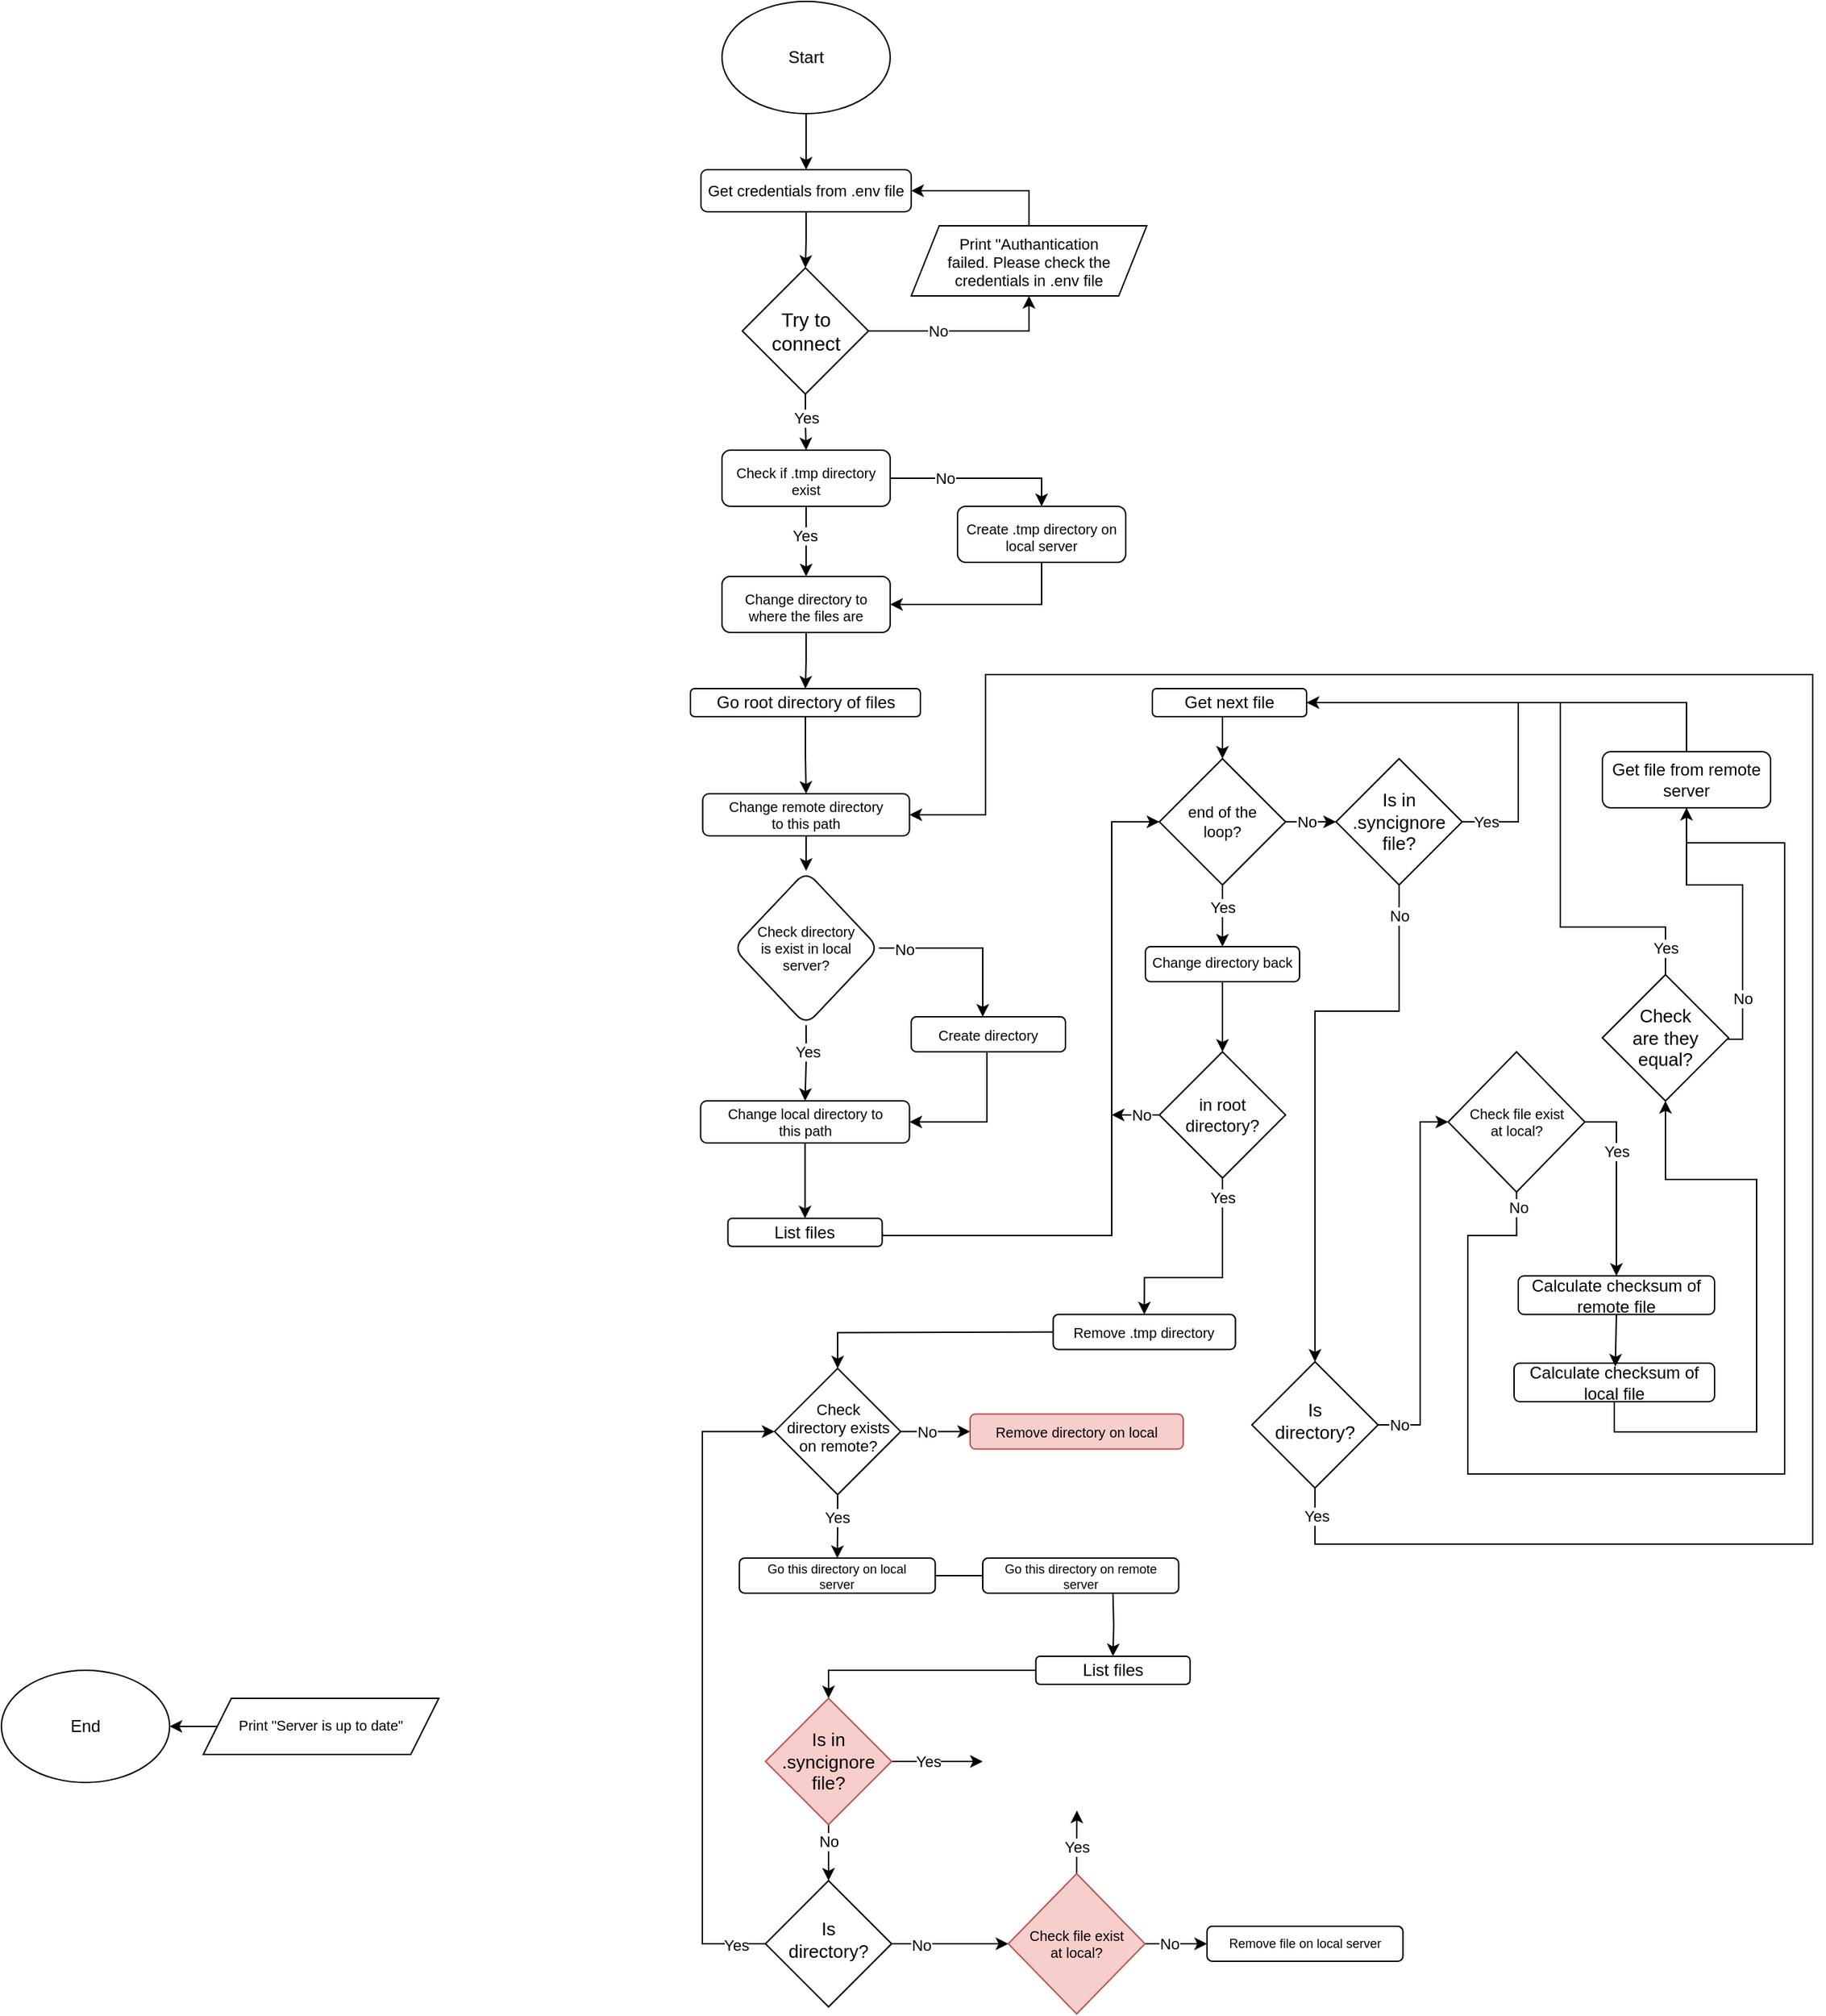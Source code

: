 <mxfile version="23.0.2" type="github">
  <diagram id="C5RBs43oDa-KdzZeNtuy" name="Page-1">
    <mxGraphModel dx="1837" dy="580" grid="1" gridSize="10" guides="1" tooltips="1" connect="1" arrows="1" fold="1" page="1" pageScale="1" pageWidth="827" pageHeight="1169" math="0" shadow="0">
      <root>
        <mxCell id="WIyWlLk6GJQsqaUBKTNV-0" />
        <mxCell id="WIyWlLk6GJQsqaUBKTNV-1" parent="WIyWlLk6GJQsqaUBKTNV-0" />
        <mxCell id="TgfNzg3K9k1XrxcihakO-2" style="edgeStyle=orthogonalEdgeStyle;rounded=0;orthogonalLoop=1;jettySize=auto;html=1;exitX=0.5;exitY=1;exitDx=0;exitDy=0;entryX=0.5;entryY=0;entryDx=0;entryDy=0;" parent="WIyWlLk6GJQsqaUBKTNV-1" source="TgfNzg3K9k1XrxcihakO-0" target="TgfNzg3K9k1XrxcihakO-1" edge="1">
          <mxGeometry relative="1" as="geometry" />
        </mxCell>
        <mxCell id="TgfNzg3K9k1XrxcihakO-0" value="Start" style="ellipse;whiteSpace=wrap;html=1;" parent="WIyWlLk6GJQsqaUBKTNV-1" vertex="1">
          <mxGeometry x="34" y="20" width="120" height="80" as="geometry" />
        </mxCell>
        <mxCell id="TgfNzg3K9k1XrxcihakO-6" style="edgeStyle=orthogonalEdgeStyle;rounded=0;orthogonalLoop=1;jettySize=auto;html=1;exitX=0.5;exitY=1;exitDx=0;exitDy=0;entryX=0.5;entryY=0;entryDx=0;entryDy=0;" parent="WIyWlLk6GJQsqaUBKTNV-1" source="TgfNzg3K9k1XrxcihakO-1" target="TgfNzg3K9k1XrxcihakO-5" edge="1">
          <mxGeometry relative="1" as="geometry" />
        </mxCell>
        <mxCell id="TgfNzg3K9k1XrxcihakO-1" value="Get credentials from .env file" style="rounded=1;whiteSpace=wrap;html=1;fontSize=11;glass=0;strokeWidth=1;shadow=0;" parent="WIyWlLk6GJQsqaUBKTNV-1" vertex="1">
          <mxGeometry x="19" y="140" width="150" height="30" as="geometry" />
        </mxCell>
        <mxCell id="TgfNzg3K9k1XrxcihakO-7" style="edgeStyle=orthogonalEdgeStyle;rounded=0;orthogonalLoop=1;jettySize=auto;html=1;exitX=1;exitY=0.5;exitDx=0;exitDy=0;entryX=0.5;entryY=1;entryDx=0;entryDy=0;" parent="WIyWlLk6GJQsqaUBKTNV-1" source="TgfNzg3K9k1XrxcihakO-5" target="TgfNzg3K9k1XrxcihakO-10" edge="1">
          <mxGeometry relative="1" as="geometry">
            <mxPoint x="193.5" y="285" as="targetPoint" />
          </mxGeometry>
        </mxCell>
        <mxCell id="TgfNzg3K9k1XrxcihakO-9" value="No" style="edgeLabel;html=1;align=center;verticalAlign=middle;resizable=0;points=[];" parent="TgfNzg3K9k1XrxcihakO-7" vertex="1" connectable="0">
          <mxGeometry x="0.013" relative="1" as="geometry">
            <mxPoint x="-21" as="offset" />
          </mxGeometry>
        </mxCell>
        <mxCell id="TgfNzg3K9k1XrxcihakO-17" style="edgeStyle=orthogonalEdgeStyle;rounded=0;orthogonalLoop=1;jettySize=auto;html=1;exitX=0.5;exitY=1;exitDx=0;exitDy=0;entryX=0.5;entryY=0;entryDx=0;entryDy=0;" parent="WIyWlLk6GJQsqaUBKTNV-1" source="TgfNzg3K9k1XrxcihakO-5" target="n75NDWezAnSLOP8QhScl-0" edge="1">
          <mxGeometry relative="1" as="geometry">
            <mxPoint x="187.5" y="350" as="targetPoint" />
          </mxGeometry>
        </mxCell>
        <mxCell id="TgfNzg3K9k1XrxcihakO-82" value="Yes" style="edgeLabel;html=1;align=center;verticalAlign=middle;resizable=0;points=[];" parent="TgfNzg3K9k1XrxcihakO-17" vertex="1" connectable="0">
          <mxGeometry x="-0.227" relative="1" as="geometry">
            <mxPoint y="1" as="offset" />
          </mxGeometry>
        </mxCell>
        <mxCell id="TgfNzg3K9k1XrxcihakO-5" value="Try to connect" style="rhombus;whiteSpace=wrap;html=1;fontSize=14;" parent="WIyWlLk6GJQsqaUBKTNV-1" vertex="1">
          <mxGeometry x="48.5" y="210" width="90" height="90" as="geometry" />
        </mxCell>
        <mxCell id="TgfNzg3K9k1XrxcihakO-11" style="edgeStyle=orthogonalEdgeStyle;rounded=0;orthogonalLoop=1;jettySize=auto;html=1;exitX=0.5;exitY=0;exitDx=0;exitDy=0;entryX=1;entryY=0.5;entryDx=0;entryDy=0;" parent="WIyWlLk6GJQsqaUBKTNV-1" source="TgfNzg3K9k1XrxcihakO-10" target="TgfNzg3K9k1XrxcihakO-1" edge="1">
          <mxGeometry relative="1" as="geometry" />
        </mxCell>
        <mxCell id="TgfNzg3K9k1XrxcihakO-10" value="Print &quot;Authantication failed. Please check the credentials in .env file" style="shape=parallelogram;perimeter=parallelogramPerimeter;fixedSize=1;align=center;fontSize=11;verticalAlign=middle;whiteSpace=wrap;html=1;fontFamily=Helvetica;fontStyle=0;spacingTop=2;spacing=21;" parent="WIyWlLk6GJQsqaUBKTNV-1" vertex="1">
          <mxGeometry x="169" y="180" width="168" height="50" as="geometry" />
        </mxCell>
        <mxCell id="TgfNzg3K9k1XrxcihakO-19" style="edgeStyle=orthogonalEdgeStyle;rounded=0;orthogonalLoop=1;jettySize=auto;html=1;exitX=0.5;exitY=1;exitDx=0;exitDy=0;entryX=0.5;entryY=0;entryDx=0;entryDy=0;" parent="WIyWlLk6GJQsqaUBKTNV-1" source="TgfNzg3K9k1XrxcihakO-16" target="TgfNzg3K9k1XrxcihakO-18" edge="1">
          <mxGeometry relative="1" as="geometry" />
        </mxCell>
        <mxCell id="TgfNzg3K9k1XrxcihakO-16" value="Change directory to where the files are" style="rounded=1;whiteSpace=wrap;html=1;fontSize=10;glass=0;strokeWidth=1;shadow=0;spacingTop=4;spacing=5;" parent="WIyWlLk6GJQsqaUBKTNV-1" vertex="1">
          <mxGeometry x="34" y="430" width="120" height="40" as="geometry" />
        </mxCell>
        <mxCell id="n75NDWezAnSLOP8QhScl-15" value="" style="edgeStyle=orthogonalEdgeStyle;rounded=0;orthogonalLoop=1;jettySize=auto;html=1;entryX=0.5;entryY=0;entryDx=0;entryDy=0;" parent="WIyWlLk6GJQsqaUBKTNV-1" source="TgfNzg3K9k1XrxcihakO-18" target="n75NDWezAnSLOP8QhScl-24" edge="1">
          <mxGeometry relative="1" as="geometry">
            <mxPoint x="237.5" y="580" as="targetPoint" />
          </mxGeometry>
        </mxCell>
        <mxCell id="TgfNzg3K9k1XrxcihakO-18" value="Go root directory of files" style="rounded=1;whiteSpace=wrap;html=1;fontSize=12;glass=0;strokeWidth=1;shadow=0;" parent="WIyWlLk6GJQsqaUBKTNV-1" vertex="1">
          <mxGeometry x="11.5" y="510" width="164" height="20" as="geometry" />
        </mxCell>
        <mxCell id="TgfNzg3K9k1XrxcihakO-42" value="" style="edgeStyle=orthogonalEdgeStyle;rounded=0;orthogonalLoop=1;jettySize=auto;html=1;entryX=0;entryY=0.5;entryDx=0;entryDy=0;" parent="WIyWlLk6GJQsqaUBKTNV-1" source="TgfNzg3K9k1XrxcihakO-20" target="TgfNzg3K9k1XrxcihakO-89" edge="1">
          <mxGeometry relative="1" as="geometry">
            <mxPoint x="533.43" y="913" as="targetPoint" />
          </mxGeometry>
        </mxCell>
        <mxCell id="TgfNzg3K9k1XrxcihakO-84" value="No" style="edgeLabel;html=1;align=center;verticalAlign=middle;resizable=0;points=[];" parent="TgfNzg3K9k1XrxcihakO-42" vertex="1" connectable="0">
          <mxGeometry x="-0.278" y="2" relative="1" as="geometry">
            <mxPoint x="-1" y="2" as="offset" />
          </mxGeometry>
        </mxCell>
        <mxCell id="n75NDWezAnSLOP8QhScl-39" style="edgeStyle=orthogonalEdgeStyle;rounded=0;orthogonalLoop=1;jettySize=auto;html=1;exitX=0.5;exitY=1;exitDx=0;exitDy=0;entryX=0.5;entryY=0;entryDx=0;entryDy=0;" parent="WIyWlLk6GJQsqaUBKTNV-1" source="TgfNzg3K9k1XrxcihakO-20" target="n75NDWezAnSLOP8QhScl-42" edge="1">
          <mxGeometry relative="1" as="geometry">
            <mxPoint x="453.43" y="729" as="targetPoint" />
          </mxGeometry>
        </mxCell>
        <mxCell id="n75NDWezAnSLOP8QhScl-40" value="Yes" style="edgeLabel;html=1;align=center;verticalAlign=middle;resizable=0;points=[];" parent="n75NDWezAnSLOP8QhScl-39" vertex="1" connectable="0">
          <mxGeometry x="-0.042" y="1" relative="1" as="geometry">
            <mxPoint x="-1" y="-5" as="offset" />
          </mxGeometry>
        </mxCell>
        <mxCell id="TgfNzg3K9k1XrxcihakO-20" value="end of the loop?" style="rhombus;whiteSpace=wrap;html=1;fontSize=11;spacing=8;" parent="WIyWlLk6GJQsqaUBKTNV-1" vertex="1">
          <mxGeometry x="346" y="560" width="90" height="90" as="geometry" />
        </mxCell>
        <mxCell id="TgfNzg3K9k1XrxcihakO-34" value="End" style="ellipse;whiteSpace=wrap;html=1;" parent="WIyWlLk6GJQsqaUBKTNV-1" vertex="1">
          <mxGeometry x="-480" y="1210" width="120" height="80" as="geometry" />
        </mxCell>
        <mxCell id="TgfNzg3K9k1XrxcihakO-79" style="edgeStyle=orthogonalEdgeStyle;rounded=0;orthogonalLoop=1;jettySize=auto;html=1;exitX=0.5;exitY=0;exitDx=0;exitDy=0;endArrow=none;endFill=0;entryX=1;entryY=0.5;entryDx=0;entryDy=0;" parent="WIyWlLk6GJQsqaUBKTNV-1" source="TgfNzg3K9k1XrxcihakO-36" edge="1">
          <mxGeometry relative="1" as="geometry">
            <mxPoint x="580.43" y="520" as="targetPoint" />
            <Array as="points">
              <mxPoint x="722" y="520" />
            </Array>
          </mxGeometry>
        </mxCell>
        <mxCell id="TgfNzg3K9k1XrxcihakO-36" value="Get file from remote server" style="rounded=1;whiteSpace=wrap;html=1;fontSize=12;glass=0;strokeWidth=1;shadow=0;rotation=0;" parent="WIyWlLk6GJQsqaUBKTNV-1" vertex="1">
          <mxGeometry x="662" y="555" width="120" height="40" as="geometry" />
        </mxCell>
        <mxCell id="TgfNzg3K9k1XrxcihakO-75" style="edgeStyle=orthogonalEdgeStyle;rounded=0;orthogonalLoop=1;jettySize=auto;html=1;exitX=0.5;exitY=1;exitDx=0;exitDy=0;entryX=0.5;entryY=0;entryDx=0;entryDy=0;" parent="WIyWlLk6GJQsqaUBKTNV-1" source="TgfNzg3K9k1XrxcihakO-89" target="n75NDWezAnSLOP8QhScl-10" edge="1">
          <mxGeometry relative="1" as="geometry">
            <mxPoint x="976" y="931.5" as="sourcePoint" />
            <mxPoint x="462" y="980" as="targetPoint" />
            <Array as="points">
              <mxPoint x="517" y="740" />
              <mxPoint x="457" y="740" />
            </Array>
          </mxGeometry>
        </mxCell>
        <mxCell id="TgfNzg3K9k1XrxcihakO-76" value="No" style="edgeLabel;html=1;align=center;verticalAlign=middle;resizable=0;points=[];" parent="TgfNzg3K9k1XrxcihakO-75" vertex="1" connectable="0">
          <mxGeometry x="-0.037" y="2" relative="1" as="geometry">
            <mxPoint x="58" y="-111" as="offset" />
          </mxGeometry>
        </mxCell>
        <mxCell id="TgfNzg3K9k1XrxcihakO-54" value="Calculate checksum of remote file" style="rounded=1;whiteSpace=wrap;html=1;fontSize=12;glass=0;strokeWidth=1;shadow=0;spacing=1;verticalAlign=middle;" parent="WIyWlLk6GJQsqaUBKTNV-1" vertex="1">
          <mxGeometry x="602" y="928.75" width="140" height="27.5" as="geometry" />
        </mxCell>
        <mxCell id="TgfNzg3K9k1XrxcihakO-65" style="edgeStyle=orthogonalEdgeStyle;rounded=0;orthogonalLoop=1;jettySize=auto;html=1;entryX=0.5;entryY=1;entryDx=0;entryDy=0;exitX=0.5;exitY=1;exitDx=0;exitDy=0;" parent="WIyWlLk6GJQsqaUBKTNV-1" source="TgfNzg3K9k1XrxcihakO-85" target="TgfNzg3K9k1XrxcihakO-60" edge="1">
          <mxGeometry relative="1" as="geometry">
            <mxPoint x="985.42" y="899" as="sourcePoint" />
            <Array as="points">
              <mxPoint x="671" y="1040" />
              <mxPoint x="772" y="1040" />
              <mxPoint x="772" y="860" />
              <mxPoint x="707" y="860" />
            </Array>
          </mxGeometry>
        </mxCell>
        <mxCell id="TgfNzg3K9k1XrxcihakO-62" style="edgeStyle=orthogonalEdgeStyle;rounded=0;orthogonalLoop=1;jettySize=auto;html=1;exitX=0.5;exitY=0;exitDx=0;exitDy=0;endArrow=none;endFill=0;entryX=1;entryY=0.5;entryDx=0;entryDy=0;" parent="WIyWlLk6GJQsqaUBKTNV-1" source="TgfNzg3K9k1XrxcihakO-60" target="n75NDWezAnSLOP8QhScl-51" edge="1">
          <mxGeometry relative="1" as="geometry">
            <mxPoint x="580.43" y="520" as="targetPoint" />
            <Array as="points">
              <mxPoint x="707" y="680" />
              <mxPoint x="632" y="680" />
              <mxPoint x="632" y="520" />
            </Array>
          </mxGeometry>
        </mxCell>
        <mxCell id="n75NDWezAnSLOP8QhScl-38" value="Yes" style="edgeLabel;html=1;align=center;verticalAlign=middle;resizable=0;points=[];" parent="TgfNzg3K9k1XrxcihakO-62" vertex="1" connectable="0">
          <mxGeometry x="-0.843" y="-1" relative="1" as="geometry">
            <mxPoint x="1" y="16" as="offset" />
          </mxGeometry>
        </mxCell>
        <mxCell id="TgfNzg3K9k1XrxcihakO-66" style="edgeStyle=orthogonalEdgeStyle;rounded=0;orthogonalLoop=1;jettySize=auto;html=1;exitX=1;exitY=0.5;exitDx=0;exitDy=0;entryX=0.5;entryY=1;entryDx=0;entryDy=0;" parent="WIyWlLk6GJQsqaUBKTNV-1" source="TgfNzg3K9k1XrxcihakO-60" target="TgfNzg3K9k1XrxcihakO-36" edge="1">
          <mxGeometry relative="1" as="geometry">
            <mxPoint x="782" y="590" as="targetPoint" />
            <Array as="points">
              <mxPoint x="752" y="760" />
              <mxPoint x="762" y="760" />
              <mxPoint x="762" y="650" />
              <mxPoint x="722" y="650" />
            </Array>
          </mxGeometry>
        </mxCell>
        <mxCell id="TgfNzg3K9k1XrxcihakO-67" value="No" style="edgeLabel;html=1;align=center;verticalAlign=middle;resizable=0;points=[];" parent="TgfNzg3K9k1XrxcihakO-66" vertex="1" connectable="0">
          <mxGeometry x="-0.292" y="-1" relative="1" as="geometry">
            <mxPoint x="-1" y="36" as="offset" />
          </mxGeometry>
        </mxCell>
        <mxCell id="TgfNzg3K9k1XrxcihakO-60" value="Check are they equal?" style="rhombus;whiteSpace=wrap;html=1;fontSize=13;spacing=18;" parent="WIyWlLk6GJQsqaUBKTNV-1" vertex="1">
          <mxGeometry x="662.0" y="714" width="90" height="90" as="geometry" />
        </mxCell>
        <mxCell id="TgfNzg3K9k1XrxcihakO-74" style="edgeStyle=orthogonalEdgeStyle;rounded=0;orthogonalLoop=1;jettySize=auto;html=1;exitX=1;exitY=0.5;exitDx=0;exitDy=0;entryX=0.5;entryY=0;entryDx=0;entryDy=0;" parent="WIyWlLk6GJQsqaUBKTNV-1" source="TgfNzg3K9k1XrxcihakO-71" target="TgfNzg3K9k1XrxcihakO-54" edge="1">
          <mxGeometry relative="1" as="geometry">
            <Array as="points">
              <mxPoint x="672" y="819" />
            </Array>
            <mxPoint x="692" y="910" as="targetPoint" />
          </mxGeometry>
        </mxCell>
        <mxCell id="TgfNzg3K9k1XrxcihakO-77" value="Yes" style="edgeLabel;html=1;align=center;verticalAlign=middle;resizable=0;points=[];" parent="TgfNzg3K9k1XrxcihakO-74" vertex="1" connectable="0">
          <mxGeometry x="-0.274" relative="1" as="geometry">
            <mxPoint y="-5" as="offset" />
          </mxGeometry>
        </mxCell>
        <mxCell id="TgfNzg3K9k1XrxcihakO-80" style="edgeStyle=orthogonalEdgeStyle;rounded=0;orthogonalLoop=1;jettySize=auto;html=1;exitX=0.5;exitY=1;exitDx=0;exitDy=0;endArrow=none;endFill=0;entryX=0.5;entryY=1;entryDx=0;entryDy=0;" parent="WIyWlLk6GJQsqaUBKTNV-1" source="TgfNzg3K9k1XrxcihakO-71" target="TgfNzg3K9k1XrxcihakO-36" edge="1">
          <mxGeometry relative="1" as="geometry">
            <mxPoint x="1363.42" y="826.5" as="targetPoint" />
            <mxPoint x="1023.42" y="1056.5" as="sourcePoint" />
            <Array as="points">
              <mxPoint x="601" y="900" />
              <mxPoint x="566" y="900" />
              <mxPoint x="566" y="1070" />
              <mxPoint x="792" y="1070" />
              <mxPoint x="792" y="620" />
              <mxPoint x="722" y="620" />
            </Array>
          </mxGeometry>
        </mxCell>
        <mxCell id="TgfNzg3K9k1XrxcihakO-81" value="No" style="edgeLabel;html=1;align=center;verticalAlign=middle;resizable=0;points=[];rotation=0;" parent="TgfNzg3K9k1XrxcihakO-80" vertex="1" connectable="0">
          <mxGeometry x="-0.4" y="1" relative="1" as="geometry">
            <mxPoint x="-30" y="-189" as="offset" />
          </mxGeometry>
        </mxCell>
        <mxCell id="TgfNzg3K9k1XrxcihakO-71" value="Check file exist at local?" style="rhombus;whiteSpace=wrap;html=1;fontSize=10;spacing=13;" parent="WIyWlLk6GJQsqaUBKTNV-1" vertex="1">
          <mxGeometry x="552.0" y="769" width="97.5" height="100" as="geometry" />
        </mxCell>
        <mxCell id="TgfNzg3K9k1XrxcihakO-85" value="Calculate checksum of local file" style="rounded=1;whiteSpace=wrap;html=1;fontSize=12;glass=0;strokeWidth=1;shadow=0;spacing=1;verticalAlign=middle;" parent="WIyWlLk6GJQsqaUBKTNV-1" vertex="1">
          <mxGeometry x="599" y="991" width="143" height="27.5" as="geometry" />
        </mxCell>
        <mxCell id="n75NDWezAnSLOP8QhScl-46" style="edgeStyle=orthogonalEdgeStyle;rounded=0;orthogonalLoop=1;jettySize=auto;html=1;exitX=1;exitY=0.5;exitDx=0;exitDy=0;entryX=1;entryY=0.5;entryDx=0;entryDy=0;" parent="WIyWlLk6GJQsqaUBKTNV-1" source="TgfNzg3K9k1XrxcihakO-89" target="n75NDWezAnSLOP8QhScl-51" edge="1">
          <mxGeometry relative="1" as="geometry">
            <mxPoint x="580.43" y="520" as="targetPoint" />
            <Array as="points">
              <mxPoint x="602" y="605" />
              <mxPoint x="602" y="520" />
            </Array>
          </mxGeometry>
        </mxCell>
        <mxCell id="n75NDWezAnSLOP8QhScl-47" value="Yes" style="edgeLabel;html=1;align=center;verticalAlign=middle;resizable=0;points=[];" parent="n75NDWezAnSLOP8QhScl-46" vertex="1" connectable="0">
          <mxGeometry x="-0.777" relative="1" as="geometry">
            <mxPoint x="-14" as="offset" />
          </mxGeometry>
        </mxCell>
        <mxCell id="TgfNzg3K9k1XrxcihakO-89" value="Is in .syncignore file?" style="rhombus;whiteSpace=wrap;html=1;fontSize=13;spacing=18;" parent="WIyWlLk6GJQsqaUBKTNV-1" vertex="1">
          <mxGeometry x="472.0" y="560" width="90" height="90" as="geometry" />
        </mxCell>
        <mxCell id="n75NDWezAnSLOP8QhScl-2" style="edgeStyle=orthogonalEdgeStyle;rounded=0;orthogonalLoop=1;jettySize=auto;html=1;exitX=1;exitY=0.5;exitDx=0;exitDy=0;entryX=0.5;entryY=0;entryDx=0;entryDy=0;" parent="WIyWlLk6GJQsqaUBKTNV-1" source="n75NDWezAnSLOP8QhScl-0" target="n75NDWezAnSLOP8QhScl-1" edge="1">
          <mxGeometry relative="1" as="geometry" />
        </mxCell>
        <mxCell id="n75NDWezAnSLOP8QhScl-4" value="No" style="edgeLabel;html=1;align=center;verticalAlign=middle;resizable=0;points=[];" parent="n75NDWezAnSLOP8QhScl-2" vertex="1" connectable="0">
          <mxGeometry x="-0.039" y="-1" relative="1" as="geometry">
            <mxPoint x="-23" y="-1" as="offset" />
          </mxGeometry>
        </mxCell>
        <mxCell id="n75NDWezAnSLOP8QhScl-5" style="edgeStyle=orthogonalEdgeStyle;rounded=0;orthogonalLoop=1;jettySize=auto;html=1;exitX=0.5;exitY=1;exitDx=0;exitDy=0;entryX=0.5;entryY=0;entryDx=0;entryDy=0;" parent="WIyWlLk6GJQsqaUBKTNV-1" source="n75NDWezAnSLOP8QhScl-0" target="TgfNzg3K9k1XrxcihakO-16" edge="1">
          <mxGeometry relative="1" as="geometry" />
        </mxCell>
        <mxCell id="n75NDWezAnSLOP8QhScl-6" value="Yes" style="edgeLabel;html=1;align=center;verticalAlign=middle;resizable=0;points=[];" parent="n75NDWezAnSLOP8QhScl-5" vertex="1" connectable="0">
          <mxGeometry x="-0.152" y="2" relative="1" as="geometry">
            <mxPoint x="-3" as="offset" />
          </mxGeometry>
        </mxCell>
        <mxCell id="n75NDWezAnSLOP8QhScl-0" value="Check if .tmp directory exist" style="rounded=1;whiteSpace=wrap;html=1;fontSize=10;glass=0;strokeWidth=1;shadow=0;spacingTop=4;spacing=5;" parent="WIyWlLk6GJQsqaUBKTNV-1" vertex="1">
          <mxGeometry x="34" y="340" width="120" height="40" as="geometry" />
        </mxCell>
        <mxCell id="n75NDWezAnSLOP8QhScl-3" style="edgeStyle=orthogonalEdgeStyle;rounded=0;orthogonalLoop=1;jettySize=auto;html=1;exitX=0.5;exitY=1;exitDx=0;exitDy=0;entryX=1;entryY=0.5;entryDx=0;entryDy=0;" parent="WIyWlLk6GJQsqaUBKTNV-1" source="n75NDWezAnSLOP8QhScl-1" target="TgfNzg3K9k1XrxcihakO-16" edge="1">
          <mxGeometry relative="1" as="geometry">
            <Array as="points">
              <mxPoint x="262" y="450" />
            </Array>
          </mxGeometry>
        </mxCell>
        <mxCell id="n75NDWezAnSLOP8QhScl-1" value="Create .tmp directory on local server" style="rounded=1;whiteSpace=wrap;html=1;fontSize=10;glass=0;strokeWidth=1;shadow=0;spacingTop=4;spacing=5;" parent="WIyWlLk6GJQsqaUBKTNV-1" vertex="1">
          <mxGeometry x="202" y="380" width="120" height="40" as="geometry" />
        </mxCell>
        <mxCell id="n75NDWezAnSLOP8QhScl-8" style="edgeStyle=orthogonalEdgeStyle;rounded=0;orthogonalLoop=1;jettySize=auto;html=1;exitX=0;exitY=0.5;exitDx=0;exitDy=0;entryX=1;entryY=0.5;entryDx=0;entryDy=0;" parent="WIyWlLk6GJQsqaUBKTNV-1" source="n75NDWezAnSLOP8QhScl-7" target="TgfNzg3K9k1XrxcihakO-34" edge="1">
          <mxGeometry relative="1" as="geometry" />
        </mxCell>
        <mxCell id="n75NDWezAnSLOP8QhScl-7" value="Print &quot;Server is up to date&quot;" style="shape=parallelogram;perimeter=parallelogramPerimeter;fixedSize=1;align=center;fontSize=10;verticalAlign=middle;whiteSpace=wrap;html=1;fontFamily=Helvetica;fontStyle=0;spacingTop=2;spacing=21;spacingBottom=4;" parent="WIyWlLk6GJQsqaUBKTNV-1" vertex="1">
          <mxGeometry x="-336" y="1230" width="168" height="40" as="geometry" />
        </mxCell>
        <mxCell id="n75NDWezAnSLOP8QhScl-33" style="edgeStyle=orthogonalEdgeStyle;rounded=0;orthogonalLoop=1;jettySize=auto;html=1;entryX=1;entryY=0.5;entryDx=0;entryDy=0;exitX=0.5;exitY=1;exitDx=0;exitDy=0;" parent="WIyWlLk6GJQsqaUBKTNV-1" source="n75NDWezAnSLOP8QhScl-10" target="n75NDWezAnSLOP8QhScl-24" edge="1">
          <mxGeometry relative="1" as="geometry">
            <Array as="points">
              <mxPoint x="457" y="1120" />
              <mxPoint x="812" y="1120" />
              <mxPoint x="812" y="500" />
              <mxPoint x="222" y="500" />
              <mxPoint x="222" y="600" />
            </Array>
            <mxPoint x="492" y="1120" as="sourcePoint" />
          </mxGeometry>
        </mxCell>
        <mxCell id="n75NDWezAnSLOP8QhScl-37" value="Yes" style="edgeLabel;html=1;align=center;verticalAlign=middle;resizable=0;points=[];" parent="n75NDWezAnSLOP8QhScl-33" vertex="1" connectable="0">
          <mxGeometry x="-0.953" relative="1" as="geometry">
            <mxPoint x="-1" y="-20" as="offset" />
          </mxGeometry>
        </mxCell>
        <mxCell id="n75NDWezAnSLOP8QhScl-10" value="Is directory?" style="rhombus;whiteSpace=wrap;html=1;fontSize=13;spacing=18;spacingBottom=6;" parent="WIyWlLk6GJQsqaUBKTNV-1" vertex="1">
          <mxGeometry x="412.0" y="990" width="90" height="90" as="geometry" />
        </mxCell>
        <mxCell id="n75NDWezAnSLOP8QhScl-11" style="edgeStyle=orthogonalEdgeStyle;rounded=0;orthogonalLoop=1;jettySize=auto;html=1;exitX=1;exitY=0.5;exitDx=0;exitDy=0;entryX=0;entryY=0.5;entryDx=0;entryDy=0;" parent="WIyWlLk6GJQsqaUBKTNV-1" source="n75NDWezAnSLOP8QhScl-10" target="TgfNzg3K9k1XrxcihakO-71" edge="1">
          <mxGeometry relative="1" as="geometry">
            <mxPoint x="486" y="1024.5" as="sourcePoint" />
            <mxPoint x="542" y="818.5" as="targetPoint" />
            <Array as="points">
              <mxPoint x="532" y="1035" />
              <mxPoint x="532" y="819" />
            </Array>
          </mxGeometry>
        </mxCell>
        <mxCell id="n75NDWezAnSLOP8QhScl-12" value="No" style="edgeLabel;html=1;align=center;verticalAlign=middle;resizable=0;points=[];" parent="n75NDWezAnSLOP8QhScl-11" vertex="1" connectable="0">
          <mxGeometry x="-0.668" y="-1" relative="1" as="geometry">
            <mxPoint x="-16" y="14" as="offset" />
          </mxGeometry>
        </mxCell>
        <mxCell id="n75NDWezAnSLOP8QhScl-18" value="" style="edgeStyle=orthogonalEdgeStyle;rounded=0;orthogonalLoop=1;jettySize=auto;html=1;" parent="WIyWlLk6GJQsqaUBKTNV-1" source="n75NDWezAnSLOP8QhScl-14" target="n75NDWezAnSLOP8QhScl-17" edge="1">
          <mxGeometry relative="1" as="geometry">
            <Array as="points">
              <mxPoint x="220" y="695" />
            </Array>
          </mxGeometry>
        </mxCell>
        <mxCell id="n75NDWezAnSLOP8QhScl-23" value="No" style="edgeLabel;html=1;align=center;verticalAlign=middle;resizable=0;points=[];" parent="n75NDWezAnSLOP8QhScl-18" vertex="1" connectable="0">
          <mxGeometry x="-0.26" y="-2" relative="1" as="geometry">
            <mxPoint x="-28" y="-1" as="offset" />
          </mxGeometry>
        </mxCell>
        <mxCell id="n75NDWezAnSLOP8QhScl-14" value="Check directory is exist in local server?" style="rhombus;whiteSpace=wrap;html=1;rounded=1;glass=0;strokeWidth=1;shadow=0;fontSize=10;spacing=15;" parent="WIyWlLk6GJQsqaUBKTNV-1" vertex="1">
          <mxGeometry x="42" y="640" width="104" height="110" as="geometry" />
        </mxCell>
        <mxCell id="n75NDWezAnSLOP8QhScl-26" style="edgeStyle=orthogonalEdgeStyle;rounded=0;orthogonalLoop=1;jettySize=auto;html=1;entryX=1;entryY=0.5;entryDx=0;entryDy=0;exitX=0.5;exitY=1;exitDx=0;exitDy=0;" parent="WIyWlLk6GJQsqaUBKTNV-1" source="n75NDWezAnSLOP8QhScl-17" target="n75NDWezAnSLOP8QhScl-21" edge="1">
          <mxGeometry relative="1" as="geometry">
            <Array as="points">
              <mxPoint x="223" y="819" />
            </Array>
          </mxGeometry>
        </mxCell>
        <mxCell id="n75NDWezAnSLOP8QhScl-17" value="Create directory" style="whiteSpace=wrap;html=1;fontSize=10;rounded=1;glass=0;strokeWidth=1;shadow=0;spacing=15;" parent="WIyWlLk6GJQsqaUBKTNV-1" vertex="1">
          <mxGeometry x="169" y="744" width="110" height="25" as="geometry" />
        </mxCell>
        <mxCell id="n75NDWezAnSLOP8QhScl-22" style="edgeStyle=orthogonalEdgeStyle;rounded=0;orthogonalLoop=1;jettySize=auto;html=1;exitX=0.5;exitY=1;exitDx=0;exitDy=0;entryX=0.5;entryY=0;entryDx=0;entryDy=0;" parent="WIyWlLk6GJQsqaUBKTNV-1" source="n75NDWezAnSLOP8QhScl-14" target="n75NDWezAnSLOP8QhScl-21" edge="1">
          <mxGeometry relative="1" as="geometry">
            <mxPoint x="216" y="855" as="sourcePoint" />
          </mxGeometry>
        </mxCell>
        <mxCell id="n75NDWezAnSLOP8QhScl-27" value="Yes" style="edgeLabel;html=1;align=center;verticalAlign=middle;resizable=0;points=[];" parent="n75NDWezAnSLOP8QhScl-22" vertex="1" connectable="0">
          <mxGeometry x="-0.328" y="1" relative="1" as="geometry">
            <mxPoint as="offset" />
          </mxGeometry>
        </mxCell>
        <mxCell id="n75NDWezAnSLOP8QhScl-30" style="edgeStyle=orthogonalEdgeStyle;rounded=0;orthogonalLoop=1;jettySize=auto;html=1;exitX=0.5;exitY=1;exitDx=0;exitDy=0;entryX=0.5;entryY=0;entryDx=0;entryDy=0;" parent="WIyWlLk6GJQsqaUBKTNV-1" source="n75NDWezAnSLOP8QhScl-21" target="n75NDWezAnSLOP8QhScl-28" edge="1">
          <mxGeometry relative="1" as="geometry" />
        </mxCell>
        <mxCell id="n75NDWezAnSLOP8QhScl-21" value="Change local directory to this path" style="whiteSpace=wrap;html=1;fontSize=10;rounded=1;glass=0;strokeWidth=1;shadow=0;spacing=15;" parent="WIyWlLk6GJQsqaUBKTNV-1" vertex="1">
          <mxGeometry x="18.75" y="804" width="149" height="30" as="geometry" />
        </mxCell>
        <mxCell id="n75NDWezAnSLOP8QhScl-25" style="edgeStyle=orthogonalEdgeStyle;rounded=0;orthogonalLoop=1;jettySize=auto;html=1;exitX=0.5;exitY=1;exitDx=0;exitDy=0;entryX=0.5;entryY=0;entryDx=0;entryDy=0;" parent="WIyWlLk6GJQsqaUBKTNV-1" source="n75NDWezAnSLOP8QhScl-24" target="n75NDWezAnSLOP8QhScl-14" edge="1">
          <mxGeometry relative="1" as="geometry" />
        </mxCell>
        <mxCell id="n75NDWezAnSLOP8QhScl-24" value="Change remote directory to this path" style="whiteSpace=wrap;html=1;fontSize=10;rounded=1;glass=0;strokeWidth=1;shadow=0;spacing=15;" parent="WIyWlLk6GJQsqaUBKTNV-1" vertex="1">
          <mxGeometry x="20.25" y="585" width="147.5" height="30" as="geometry" />
        </mxCell>
        <mxCell id="n75NDWezAnSLOP8QhScl-31" style="edgeStyle=orthogonalEdgeStyle;rounded=0;orthogonalLoop=1;jettySize=auto;html=1;entryX=0;entryY=0.5;entryDx=0;entryDy=0;exitX=1;exitY=0.5;exitDx=0;exitDy=0;" parent="WIyWlLk6GJQsqaUBKTNV-1" source="n75NDWezAnSLOP8QhScl-28" target="TgfNzg3K9k1XrxcihakO-20" edge="1">
          <mxGeometry relative="1" as="geometry">
            <mxPoint x="182" y="880" as="sourcePoint" />
            <mxPoint x="562" y="760" as="targetPoint" />
            <Array as="points">
              <mxPoint x="148" y="900" />
              <mxPoint x="312" y="900" />
              <mxPoint x="312" y="605" />
            </Array>
          </mxGeometry>
        </mxCell>
        <mxCell id="n75NDWezAnSLOP8QhScl-28" value="List files" style="rounded=1;whiteSpace=wrap;html=1;fontSize=12;glass=0;strokeWidth=1;shadow=0;" parent="WIyWlLk6GJQsqaUBKTNV-1" vertex="1">
          <mxGeometry x="38.25" y="887.75" width="110" height="20" as="geometry" />
        </mxCell>
        <mxCell id="n75NDWezAnSLOP8QhScl-35" style="edgeStyle=orthogonalEdgeStyle;rounded=0;orthogonalLoop=1;jettySize=auto;html=1;exitX=0.5;exitY=1;exitDx=0;exitDy=0;entryX=0.5;entryY=0;entryDx=0;entryDy=0;" parent="WIyWlLk6GJQsqaUBKTNV-1" source="n75NDWezAnSLOP8QhScl-34" target="ju0kMphm0oXRW3z62JwF-0" edge="1">
          <mxGeometry relative="1" as="geometry">
            <mxPoint x="320" y="980" as="targetPoint" />
            <Array as="points">
              <mxPoint x="391" y="930" />
              <mxPoint x="335" y="930" />
            </Array>
          </mxGeometry>
        </mxCell>
        <mxCell id="n75NDWezAnSLOP8QhScl-36" value="Yes" style="edgeLabel;html=1;align=center;verticalAlign=middle;resizable=0;points=[];" parent="n75NDWezAnSLOP8QhScl-35" vertex="1" connectable="0">
          <mxGeometry x="-0.2" relative="1" as="geometry">
            <mxPoint y="-47" as="offset" />
          </mxGeometry>
        </mxCell>
        <mxCell id="n75NDWezAnSLOP8QhScl-48" style="edgeStyle=orthogonalEdgeStyle;rounded=0;orthogonalLoop=1;jettySize=auto;html=1;exitX=0;exitY=0.5;exitDx=0;exitDy=0;endArrow=classic;endFill=1;" parent="WIyWlLk6GJQsqaUBKTNV-1" source="n75NDWezAnSLOP8QhScl-34" edge="1">
          <mxGeometry relative="1" as="geometry">
            <mxPoint x="312" y="814" as="targetPoint" />
          </mxGeometry>
        </mxCell>
        <mxCell id="n75NDWezAnSLOP8QhScl-49" value="No" style="edgeLabel;html=1;align=center;verticalAlign=middle;resizable=0;points=[];" parent="n75NDWezAnSLOP8QhScl-48" vertex="1" connectable="0">
          <mxGeometry x="-0.124" y="1" relative="1" as="geometry">
            <mxPoint x="2" y="-1" as="offset" />
          </mxGeometry>
        </mxCell>
        <mxCell id="n75NDWezAnSLOP8QhScl-34" value="in root directory?" style="rhombus;whiteSpace=wrap;html=1;fontSize=12;spacing=11;" parent="WIyWlLk6GJQsqaUBKTNV-1" vertex="1">
          <mxGeometry x="346" y="769" width="90" height="90" as="geometry" />
        </mxCell>
        <mxCell id="n75NDWezAnSLOP8QhScl-43" style="edgeStyle=orthogonalEdgeStyle;rounded=0;orthogonalLoop=1;jettySize=auto;html=1;exitX=0.5;exitY=1;exitDx=0;exitDy=0;entryX=0.5;entryY=0;entryDx=0;entryDy=0;" parent="WIyWlLk6GJQsqaUBKTNV-1" source="n75NDWezAnSLOP8QhScl-42" target="n75NDWezAnSLOP8QhScl-34" edge="1">
          <mxGeometry relative="1" as="geometry" />
        </mxCell>
        <mxCell id="n75NDWezAnSLOP8QhScl-42" value="Change directory back" style="whiteSpace=wrap;html=1;fontSize=10;rounded=1;glass=0;strokeWidth=1;shadow=0;spacing=2;spacingBottom=3;" parent="WIyWlLk6GJQsqaUBKTNV-1" vertex="1">
          <mxGeometry x="336" y="694" width="110" height="25" as="geometry" />
        </mxCell>
        <mxCell id="n75NDWezAnSLOP8QhScl-52" style="edgeStyle=orthogonalEdgeStyle;rounded=0;orthogonalLoop=1;jettySize=auto;html=1;exitX=0.5;exitY=1;exitDx=0;exitDy=0;entryX=0.5;entryY=0;entryDx=0;entryDy=0;" parent="WIyWlLk6GJQsqaUBKTNV-1" source="n75NDWezAnSLOP8QhScl-51" target="TgfNzg3K9k1XrxcihakO-20" edge="1">
          <mxGeometry relative="1" as="geometry" />
        </mxCell>
        <mxCell id="n75NDWezAnSLOP8QhScl-51" value="Get next file" style="rounded=1;whiteSpace=wrap;html=1;fontSize=12;glass=0;strokeWidth=1;shadow=0;" parent="WIyWlLk6GJQsqaUBKTNV-1" vertex="1">
          <mxGeometry x="341.0" y="510" width="110" height="20" as="geometry" />
        </mxCell>
        <mxCell id="n75NDWezAnSLOP8QhScl-53" style="edgeStyle=orthogonalEdgeStyle;rounded=0;orthogonalLoop=1;jettySize=auto;html=1;exitX=0.5;exitY=1;exitDx=0;exitDy=0;entryX=0.505;entryY=0.089;entryDx=0;entryDy=0;entryPerimeter=0;" parent="WIyWlLk6GJQsqaUBKTNV-1" source="TgfNzg3K9k1XrxcihakO-54" target="TgfNzg3K9k1XrxcihakO-85" edge="1">
          <mxGeometry relative="1" as="geometry" />
        </mxCell>
        <mxCell id="ju0kMphm0oXRW3z62JwF-2" style="edgeStyle=orthogonalEdgeStyle;rounded=0;orthogonalLoop=1;jettySize=auto;html=1;exitX=0;exitY=0.5;exitDx=0;exitDy=0;entryX=0.5;entryY=0;entryDx=0;entryDy=0;" edge="1" parent="WIyWlLk6GJQsqaUBKTNV-1" target="ju0kMphm0oXRW3z62JwF-1">
          <mxGeometry relative="1" as="geometry">
            <mxPoint x="293.25" y="968.75" as="sourcePoint" />
          </mxGeometry>
        </mxCell>
        <mxCell id="ju0kMphm0oXRW3z62JwF-0" value="Remove .tmp directory" style="whiteSpace=wrap;html=1;fontSize=10;rounded=1;glass=0;strokeWidth=1;shadow=0;spacing=15;" vertex="1" parent="WIyWlLk6GJQsqaUBKTNV-1">
          <mxGeometry x="270.25" y="956.25" width="130" height="25" as="geometry" />
        </mxCell>
        <mxCell id="ju0kMphm0oXRW3z62JwF-4" style="edgeStyle=orthogonalEdgeStyle;rounded=0;orthogonalLoop=1;jettySize=auto;html=1;exitX=1;exitY=0.5;exitDx=0;exitDy=0;entryX=0;entryY=0.5;entryDx=0;entryDy=0;" edge="1" parent="WIyWlLk6GJQsqaUBKTNV-1" source="ju0kMphm0oXRW3z62JwF-1" target="ju0kMphm0oXRW3z62JwF-3">
          <mxGeometry relative="1" as="geometry" />
        </mxCell>
        <mxCell id="ju0kMphm0oXRW3z62JwF-5" value="No" style="edgeLabel;html=1;align=center;verticalAlign=middle;resizable=0;points=[];" vertex="1" connectable="0" parent="ju0kMphm0oXRW3z62JwF-4">
          <mxGeometry x="-0.262" y="2" relative="1" as="geometry">
            <mxPoint y="2" as="offset" />
          </mxGeometry>
        </mxCell>
        <mxCell id="ju0kMphm0oXRW3z62JwF-7" style="edgeStyle=orthogonalEdgeStyle;rounded=0;orthogonalLoop=1;jettySize=auto;html=1;exitX=0.5;exitY=1;exitDx=0;exitDy=0;entryX=0.5;entryY=0;entryDx=0;entryDy=0;" edge="1" parent="WIyWlLk6GJQsqaUBKTNV-1" source="ju0kMphm0oXRW3z62JwF-1" target="ju0kMphm0oXRW3z62JwF-6">
          <mxGeometry relative="1" as="geometry" />
        </mxCell>
        <mxCell id="ju0kMphm0oXRW3z62JwF-20" value="Yes" style="edgeLabel;html=1;align=center;verticalAlign=middle;resizable=0;points=[];" vertex="1" connectable="0" parent="ju0kMphm0oXRW3z62JwF-7">
          <mxGeometry x="-0.304" y="1" relative="1" as="geometry">
            <mxPoint x="-2" as="offset" />
          </mxGeometry>
        </mxCell>
        <mxCell id="ju0kMphm0oXRW3z62JwF-1" value="Check directory exists on remote?" style="rhombus;whiteSpace=wrap;html=1;fontSize=11;spacing=9;spacingBottom=6;spacingRight=0;" vertex="1" parent="WIyWlLk6GJQsqaUBKTNV-1">
          <mxGeometry x="71.5" y="994.75" width="90" height="90" as="geometry" />
        </mxCell>
        <mxCell id="ju0kMphm0oXRW3z62JwF-3" value="Remove directory on local" style="whiteSpace=wrap;html=1;fontSize=10;rounded=1;glass=0;strokeWidth=1;shadow=0;spacing=15;fillColor=#f8cecc;strokeColor=#b85450;" vertex="1" parent="WIyWlLk6GJQsqaUBKTNV-1">
          <mxGeometry x="211" y="1027.25" width="152" height="25" as="geometry" />
        </mxCell>
        <mxCell id="ju0kMphm0oXRW3z62JwF-9" style="edgeStyle=orthogonalEdgeStyle;rounded=0;orthogonalLoop=1;jettySize=auto;html=1;exitX=1;exitY=0.5;exitDx=0;exitDy=0;entryX=0;entryY=0.5;entryDx=0;entryDy=0;" edge="1" parent="WIyWlLk6GJQsqaUBKTNV-1" source="ju0kMphm0oXRW3z62JwF-6">
          <mxGeometry relative="1" as="geometry">
            <mxPoint x="243" y="1142.5" as="targetPoint" />
          </mxGeometry>
        </mxCell>
        <mxCell id="ju0kMphm0oXRW3z62JwF-6" value="Go this directory on local server" style="whiteSpace=wrap;html=1;fontSize=9;rounded=1;glass=0;strokeWidth=1;shadow=0;spacing=15;" vertex="1" parent="WIyWlLk6GJQsqaUBKTNV-1">
          <mxGeometry x="46.37" y="1130" width="139.75" height="25" as="geometry" />
        </mxCell>
        <mxCell id="ju0kMphm0oXRW3z62JwF-14" style="edgeStyle=orthogonalEdgeStyle;rounded=0;orthogonalLoop=1;jettySize=auto;html=1;exitX=0.5;exitY=1;exitDx=0;exitDy=0;entryX=0.5;entryY=0;entryDx=0;entryDy=0;" edge="1" parent="WIyWlLk6GJQsqaUBKTNV-1" target="ju0kMphm0oXRW3z62JwF-12">
          <mxGeometry relative="1" as="geometry">
            <mxPoint x="312.875" y="1155" as="sourcePoint" />
          </mxGeometry>
        </mxCell>
        <mxCell id="ju0kMphm0oXRW3z62JwF-10" value="Go this directory on remote server" style="whiteSpace=wrap;html=1;fontSize=9;rounded=1;glass=0;strokeWidth=1;shadow=0;spacing=15;" vertex="1" parent="WIyWlLk6GJQsqaUBKTNV-1">
          <mxGeometry x="220" y="1130" width="139.75" height="25" as="geometry" />
        </mxCell>
        <mxCell id="ju0kMphm0oXRW3z62JwF-16" style="edgeStyle=orthogonalEdgeStyle;rounded=0;orthogonalLoop=1;jettySize=auto;html=1;exitX=0;exitY=0.5;exitDx=0;exitDy=0;entryX=0.5;entryY=0;entryDx=0;entryDy=0;" edge="1" parent="WIyWlLk6GJQsqaUBKTNV-1" source="ju0kMphm0oXRW3z62JwF-12" target="ju0kMphm0oXRW3z62JwF-15">
          <mxGeometry relative="1" as="geometry" />
        </mxCell>
        <mxCell id="ju0kMphm0oXRW3z62JwF-12" value="List files" style="rounded=1;whiteSpace=wrap;html=1;fontSize=12;glass=0;strokeWidth=1;shadow=0;" vertex="1" parent="WIyWlLk6GJQsqaUBKTNV-1">
          <mxGeometry x="257.88" y="1200" width="110" height="20" as="geometry" />
        </mxCell>
        <mxCell id="ju0kMphm0oXRW3z62JwF-18" style="edgeStyle=orthogonalEdgeStyle;rounded=0;orthogonalLoop=1;jettySize=auto;html=1;exitX=0.5;exitY=1;exitDx=0;exitDy=0;entryX=0.5;entryY=0;entryDx=0;entryDy=0;" edge="1" parent="WIyWlLk6GJQsqaUBKTNV-1" source="ju0kMphm0oXRW3z62JwF-15" target="ju0kMphm0oXRW3z62JwF-23">
          <mxGeometry relative="1" as="geometry">
            <mxPoint x="110" y="1360" as="targetPoint" />
          </mxGeometry>
        </mxCell>
        <mxCell id="ju0kMphm0oXRW3z62JwF-19" value="No" style="edgeLabel;html=1;align=center;verticalAlign=middle;resizable=0;points=[];" vertex="1" connectable="0" parent="ju0kMphm0oXRW3z62JwF-18">
          <mxGeometry x="-0.41" relative="1" as="geometry">
            <mxPoint as="offset" />
          </mxGeometry>
        </mxCell>
        <mxCell id="ju0kMphm0oXRW3z62JwF-21" style="edgeStyle=orthogonalEdgeStyle;rounded=0;orthogonalLoop=1;jettySize=auto;html=1;exitX=1;exitY=0.5;exitDx=0;exitDy=0;" edge="1" parent="WIyWlLk6GJQsqaUBKTNV-1" source="ju0kMphm0oXRW3z62JwF-15">
          <mxGeometry relative="1" as="geometry">
            <mxPoint x="220" y="1275" as="targetPoint" />
          </mxGeometry>
        </mxCell>
        <mxCell id="ju0kMphm0oXRW3z62JwF-22" value="Yes" style="edgeLabel;html=1;align=center;verticalAlign=middle;resizable=0;points=[];" vertex="1" connectable="0" parent="ju0kMphm0oXRW3z62JwF-21">
          <mxGeometry x="-0.257" relative="1" as="geometry">
            <mxPoint x="1" as="offset" />
          </mxGeometry>
        </mxCell>
        <mxCell id="ju0kMphm0oXRW3z62JwF-15" value="Is in .syncignore file?" style="rhombus;whiteSpace=wrap;html=1;fontSize=13;spacing=18;fillColor=#f8cecc;strokeColor=#b85450;" vertex="1" parent="WIyWlLk6GJQsqaUBKTNV-1">
          <mxGeometry x="65.0" y="1230" width="90" height="90" as="geometry" />
        </mxCell>
        <mxCell id="ju0kMphm0oXRW3z62JwF-24" style="edgeStyle=orthogonalEdgeStyle;rounded=0;orthogonalLoop=1;jettySize=auto;html=1;exitX=0;exitY=0.5;exitDx=0;exitDy=0;entryX=0;entryY=0.5;entryDx=0;entryDy=0;" edge="1" parent="WIyWlLk6GJQsqaUBKTNV-1" source="ju0kMphm0oXRW3z62JwF-23" target="ju0kMphm0oXRW3z62JwF-1">
          <mxGeometry relative="1" as="geometry">
            <Array as="points">
              <mxPoint x="20" y="1405" />
              <mxPoint x="20" y="1040" />
            </Array>
          </mxGeometry>
        </mxCell>
        <mxCell id="ju0kMphm0oXRW3z62JwF-25" value="Yes" style="edgeLabel;html=1;align=center;verticalAlign=middle;resizable=0;points=[];" vertex="1" connectable="0" parent="ju0kMphm0oXRW3z62JwF-24">
          <mxGeometry x="-0.906" y="1" relative="1" as="geometry">
            <mxPoint as="offset" />
          </mxGeometry>
        </mxCell>
        <mxCell id="ju0kMphm0oXRW3z62JwF-27" style="edgeStyle=orthogonalEdgeStyle;rounded=0;orthogonalLoop=1;jettySize=auto;html=1;exitX=1;exitY=0.5;exitDx=0;exitDy=0;entryX=0;entryY=0.5;entryDx=0;entryDy=0;" edge="1" parent="WIyWlLk6GJQsqaUBKTNV-1" source="ju0kMphm0oXRW3z62JwF-23" target="ju0kMphm0oXRW3z62JwF-26">
          <mxGeometry relative="1" as="geometry" />
        </mxCell>
        <mxCell id="ju0kMphm0oXRW3z62JwF-28" value="No" style="edgeLabel;html=1;align=center;verticalAlign=middle;resizable=0;points=[];" vertex="1" connectable="0" parent="ju0kMphm0oXRW3z62JwF-27">
          <mxGeometry x="-0.021" relative="1" as="geometry">
            <mxPoint x="-20" y="1" as="offset" />
          </mxGeometry>
        </mxCell>
        <mxCell id="ju0kMphm0oXRW3z62JwF-23" value="Is directory?" style="rhombus;whiteSpace=wrap;html=1;fontSize=13;spacing=18;spacingBottom=6;" vertex="1" parent="WIyWlLk6GJQsqaUBKTNV-1">
          <mxGeometry x="65.0" y="1360" width="90" height="90" as="geometry" />
        </mxCell>
        <mxCell id="ju0kMphm0oXRW3z62JwF-29" style="edgeStyle=orthogonalEdgeStyle;rounded=0;orthogonalLoop=1;jettySize=auto;html=1;exitX=0.5;exitY=0;exitDx=0;exitDy=0;" edge="1" parent="WIyWlLk6GJQsqaUBKTNV-1" source="ju0kMphm0oXRW3z62JwF-26">
          <mxGeometry relative="1" as="geometry">
            <mxPoint x="287.19" y="1310" as="targetPoint" />
          </mxGeometry>
        </mxCell>
        <mxCell id="ju0kMphm0oXRW3z62JwF-30" value="Yes" style="edgeLabel;html=1;align=center;verticalAlign=middle;resizable=0;points=[];" vertex="1" connectable="0" parent="ju0kMphm0oXRW3z62JwF-29">
          <mxGeometry x="-0.172" relative="1" as="geometry">
            <mxPoint as="offset" />
          </mxGeometry>
        </mxCell>
        <mxCell id="ju0kMphm0oXRW3z62JwF-32" style="edgeStyle=orthogonalEdgeStyle;rounded=0;orthogonalLoop=1;jettySize=auto;html=1;exitX=1;exitY=0.5;exitDx=0;exitDy=0;entryX=0;entryY=0.5;entryDx=0;entryDy=0;" edge="1" parent="WIyWlLk6GJQsqaUBKTNV-1" source="ju0kMphm0oXRW3z62JwF-26" target="ju0kMphm0oXRW3z62JwF-31">
          <mxGeometry relative="1" as="geometry" />
        </mxCell>
        <mxCell id="ju0kMphm0oXRW3z62JwF-34" value="No" style="edgeLabel;html=1;align=center;verticalAlign=middle;resizable=0;points=[];" vertex="1" connectable="0" parent="ju0kMphm0oXRW3z62JwF-32">
          <mxGeometry x="-0.239" relative="1" as="geometry">
            <mxPoint as="offset" />
          </mxGeometry>
        </mxCell>
        <mxCell id="ju0kMphm0oXRW3z62JwF-26" value="Check file exist at local?" style="rhombus;whiteSpace=wrap;html=1;fontSize=10;spacing=13;fillColor=#f8cecc;strokeColor=#b85450;" vertex="1" parent="WIyWlLk6GJQsqaUBKTNV-1">
          <mxGeometry x="238.25" y="1355" width="97.5" height="100" as="geometry" />
        </mxCell>
        <mxCell id="ju0kMphm0oXRW3z62JwF-31" value="Remove file on local server" style="whiteSpace=wrap;html=1;fontSize=9;rounded=1;glass=0;strokeWidth=1;shadow=0;spacing=15;" vertex="1" parent="WIyWlLk6GJQsqaUBKTNV-1">
          <mxGeometry x="380" y="1392.5" width="139.75" height="25" as="geometry" />
        </mxCell>
      </root>
    </mxGraphModel>
  </diagram>
</mxfile>
